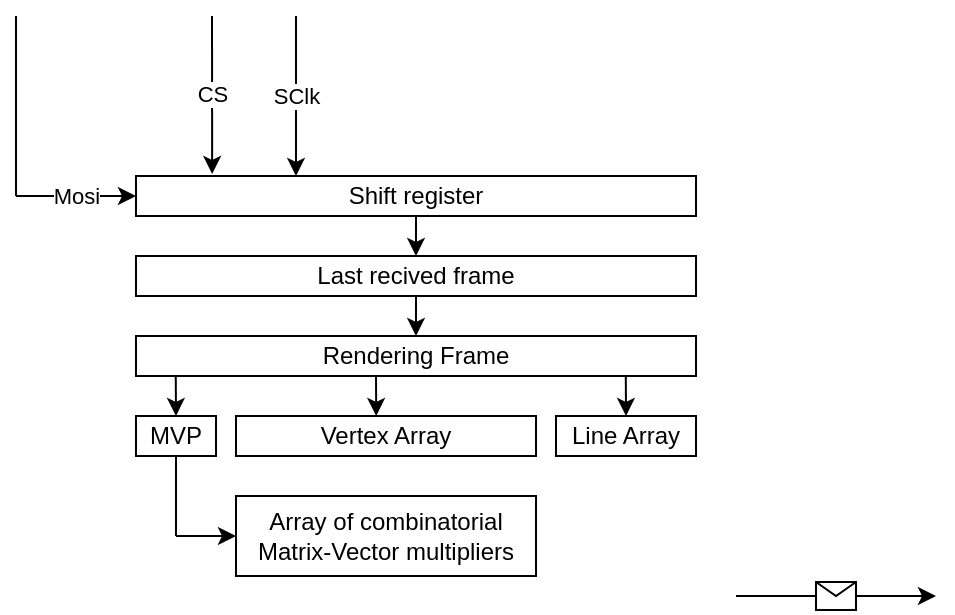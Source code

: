 <mxfile version="15.6.1" type="github"><diagram id="q9Ps-RnnYnzRldawcZBS" name="Page-1"><mxGraphModel dx="782" dy="420" grid="1" gridSize="10" guides="1" tooltips="1" connect="1" arrows="1" fold="1" page="1" pageScale="1" pageWidth="850" pageHeight="1100" math="0" shadow="0"><root><mxCell id="0"/><mxCell id="1" parent="0"/><mxCell id="1H7v9yOLT2mySPb2tCpm-1" value="Shift register" style="rounded=0;whiteSpace=wrap;html=1;" vertex="1" parent="1"><mxGeometry x="140" y="120" width="280" height="20" as="geometry"/></mxCell><mxCell id="1H7v9yOLT2mySPb2tCpm-2" value="Mosi" style="endArrow=classic;html=1;rounded=0;" edge="1" parent="1"><mxGeometry width="50" height="50" relative="1" as="geometry"><mxPoint x="80" y="130" as="sourcePoint"/><mxPoint x="140" y="130" as="targetPoint"/></mxGeometry></mxCell><mxCell id="1H7v9yOLT2mySPb2tCpm-3" value="" style="endArrow=none;html=1;rounded=0;" edge="1" parent="1"><mxGeometry width="50" height="50" relative="1" as="geometry"><mxPoint x="80" y="130" as="sourcePoint"/><mxPoint x="80" y="40" as="targetPoint"/></mxGeometry></mxCell><mxCell id="1H7v9yOLT2mySPb2tCpm-4" value="SClk" style="endArrow=classic;html=1;rounded=0;" edge="1" parent="1"><mxGeometry width="50" height="50" relative="1" as="geometry"><mxPoint x="220" y="40" as="sourcePoint"/><mxPoint x="220" y="120" as="targetPoint"/></mxGeometry></mxCell><mxCell id="1H7v9yOLT2mySPb2tCpm-5" value="CS" style="endArrow=classic;html=1;rounded=0;entryX=0.136;entryY=-0.05;entryDx=0;entryDy=0;entryPerimeter=0;" edge="1" parent="1" target="1H7v9yOLT2mySPb2tCpm-1"><mxGeometry width="50" height="50" relative="1" as="geometry"><mxPoint x="178" y="40" as="sourcePoint"/><mxPoint x="320" y="250" as="targetPoint"/></mxGeometry></mxCell><mxCell id="1H7v9yOLT2mySPb2tCpm-7" value="Last recived frame" style="rounded=0;whiteSpace=wrap;html=1;" vertex="1" parent="1"><mxGeometry x="140" y="160" width="280" height="20" as="geometry"/></mxCell><mxCell id="1H7v9yOLT2mySPb2tCpm-8" value="" style="endArrow=classic;html=1;rounded=0;exitX=0.5;exitY=1;exitDx=0;exitDy=0;entryX=0.5;entryY=0;entryDx=0;entryDy=0;" edge="1" parent="1" source="1H7v9yOLT2mySPb2tCpm-1" target="1H7v9yOLT2mySPb2tCpm-7"><mxGeometry width="50" height="50" relative="1" as="geometry"><mxPoint x="270" y="210" as="sourcePoint"/><mxPoint x="320" y="160" as="targetPoint"/></mxGeometry></mxCell><mxCell id="1H7v9yOLT2mySPb2tCpm-9" value="Rendering Frame" style="rounded=0;whiteSpace=wrap;html=1;" vertex="1" parent="1"><mxGeometry x="140" y="200" width="280" height="20" as="geometry"/></mxCell><mxCell id="1H7v9yOLT2mySPb2tCpm-12" value="" style="endArrow=classic;html=1;rounded=0;exitX=0.5;exitY=1;exitDx=0;exitDy=0;entryX=0.5;entryY=0;entryDx=0;entryDy=0;" edge="1" parent="1" source="1H7v9yOLT2mySPb2tCpm-7" target="1H7v9yOLT2mySPb2tCpm-9"><mxGeometry width="50" height="50" relative="1" as="geometry"><mxPoint x="240" y="160" as="sourcePoint"/><mxPoint x="240" y="180" as="targetPoint"/></mxGeometry></mxCell><mxCell id="1H7v9yOLT2mySPb2tCpm-13" value="MVP" style="rounded=0;whiteSpace=wrap;html=1;" vertex="1" parent="1"><mxGeometry x="140" y="240" width="40" height="20" as="geometry"/></mxCell><mxCell id="1H7v9yOLT2mySPb2tCpm-14" value="Vertex Array" style="rounded=0;whiteSpace=wrap;html=1;" vertex="1" parent="1"><mxGeometry x="190" y="240" width="150" height="20" as="geometry"/></mxCell><mxCell id="1H7v9yOLT2mySPb2tCpm-15" value="Line Array" style="rounded=0;whiteSpace=wrap;html=1;" vertex="1" parent="1"><mxGeometry x="350" y="240" width="70" height="20" as="geometry"/></mxCell><mxCell id="1H7v9yOLT2mySPb2tCpm-16" value="" style="endArrow=classic;html=1;rounded=0;entryX=0.5;entryY=0;entryDx=0;entryDy=0;exitX=0.071;exitY=1;exitDx=0;exitDy=0;exitPerimeter=0;" edge="1" parent="1" source="1H7v9yOLT2mySPb2tCpm-9" target="1H7v9yOLT2mySPb2tCpm-13"><mxGeometry width="50" height="50" relative="1" as="geometry"><mxPoint x="220" y="320" as="sourcePoint"/><mxPoint x="400" y="210" as="targetPoint"/></mxGeometry></mxCell><mxCell id="1H7v9yOLT2mySPb2tCpm-17" value="" style="endArrow=classic;html=1;rounded=0;entryX=0.5;entryY=0;entryDx=0;entryDy=0;exitX=0.071;exitY=1;exitDx=0;exitDy=0;exitPerimeter=0;" edge="1" parent="1"><mxGeometry width="50" height="50" relative="1" as="geometry"><mxPoint x="260" y="220" as="sourcePoint"/><mxPoint x="260.12" y="240" as="targetPoint"/></mxGeometry></mxCell><mxCell id="1H7v9yOLT2mySPb2tCpm-18" value="" style="endArrow=classic;html=1;rounded=0;entryX=0.5;entryY=0;entryDx=0;entryDy=0;exitX=0.071;exitY=1;exitDx=0;exitDy=0;exitPerimeter=0;" edge="1" parent="1"><mxGeometry width="50" height="50" relative="1" as="geometry"><mxPoint x="384.9" y="220" as="sourcePoint"/><mxPoint x="385.02" y="240" as="targetPoint"/></mxGeometry></mxCell><mxCell id="1H7v9yOLT2mySPb2tCpm-19" value="Array of combinatorial Matrix-Vector multipliers " style="rounded=0;whiteSpace=wrap;html=1;" vertex="1" parent="1"><mxGeometry x="190" y="280" width="150" height="40" as="geometry"/></mxCell><mxCell id="1H7v9yOLT2mySPb2tCpm-21" value="" style="endArrow=none;html=1;rounded=0;entryX=0.5;entryY=1;entryDx=0;entryDy=0;" edge="1" parent="1" target="1H7v9yOLT2mySPb2tCpm-13"><mxGeometry width="50" height="50" relative="1" as="geometry"><mxPoint x="160" y="300" as="sourcePoint"/><mxPoint x="360" y="250" as="targetPoint"/></mxGeometry></mxCell><mxCell id="1H7v9yOLT2mySPb2tCpm-22" value="" style="endArrow=classic;html=1;rounded=0;entryX=0;entryY=0.5;entryDx=0;entryDy=0;" edge="1" parent="1" target="1H7v9yOLT2mySPb2tCpm-19"><mxGeometry width="50" height="50" relative="1" as="geometry"><mxPoint x="160" y="300" as="sourcePoint"/><mxPoint x="170" y="310" as="targetPoint"/></mxGeometry></mxCell><mxCell id="1H7v9yOLT2mySPb2tCpm-25" value="" style="endArrow=classic;html=1;rounded=0;" edge="1" parent="1"><mxGeometry relative="1" as="geometry"><mxPoint x="440" y="330" as="sourcePoint"/><mxPoint x="540" y="330" as="targetPoint"/></mxGeometry></mxCell><mxCell id="1H7v9yOLT2mySPb2tCpm-26" value="" style="shape=message;html=1;outlineConnect=0;" vertex="1" parent="1H7v9yOLT2mySPb2tCpm-25"><mxGeometry width="20" height="14" relative="1" as="geometry"><mxPoint x="-10" y="-7" as="offset"/></mxGeometry></mxCell></root></mxGraphModel></diagram></mxfile>